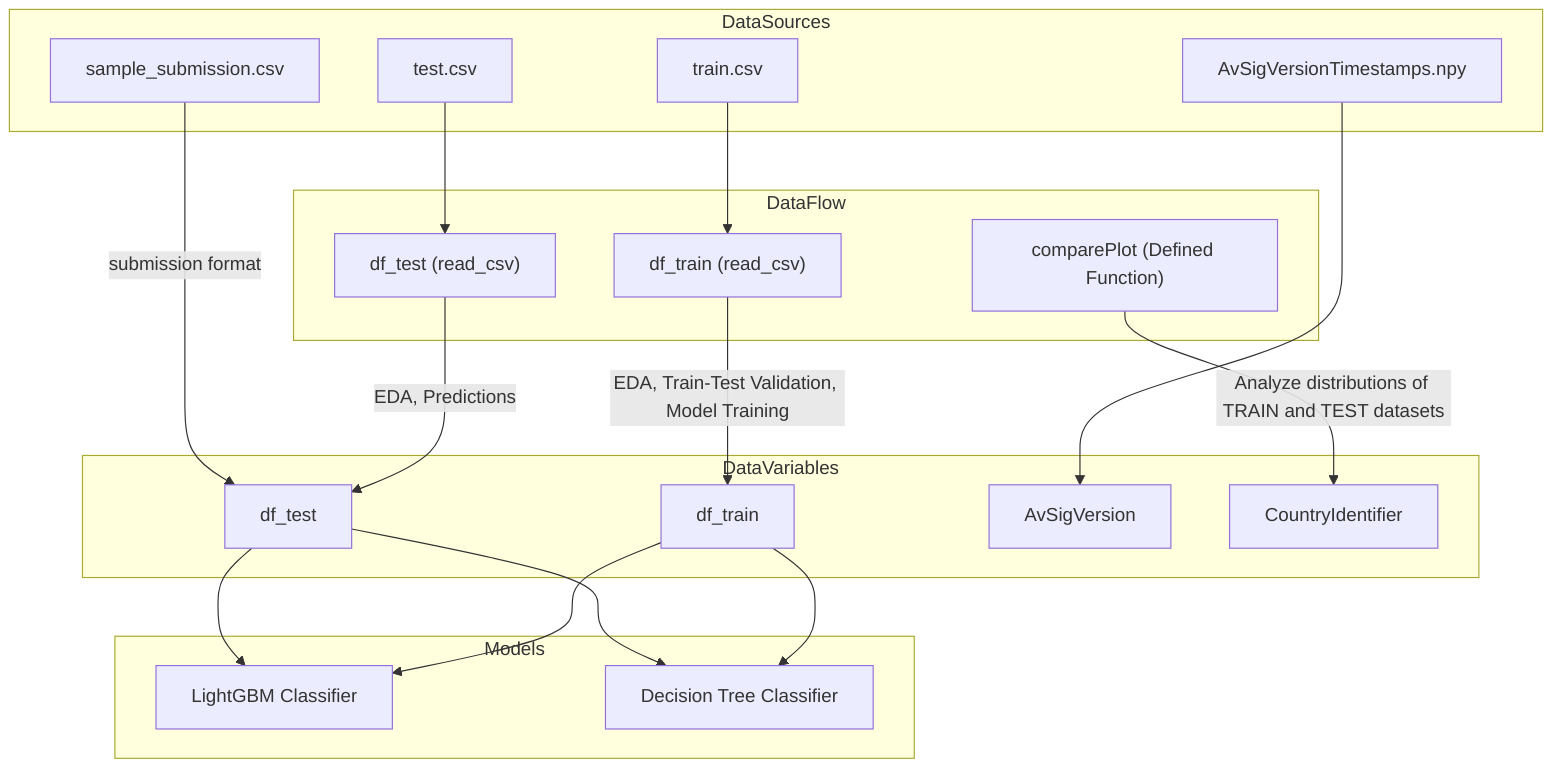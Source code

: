 flowchart TD
    subgraph DataSources
        A1["train.csv"]
        %% Training dataset containing features and target variable 'HasDetections'.
        A2["test.csv"]
        %% Test dataset for making predictions.
        A3["AvSigVersionTimestamps.npy"]
        %% Timestamping data for versions to use temporal features.
        A4["sample_submission.csv"]
        %% Sample submission file format for competition submission.
    end
    
    subgraph DataVariables
        B1["df_train"]
        %% DataFrame containing the training data with 82 categorical variables and target variable 'HasDetections'.
        B2["df_test"]
        %% DataFrame containing the test data, targeted for prediction.
        B3["AvSigVersion"]
        %% Version control feature in categorical form, important for time-based splitting.
        B4["CountryIdentifier"]
        %% Categorical feature used to demonstrate distribution comparisons between TRAIN and TEST.
    end

    subgraph DataFlow
        C1["df_train (read_csv)"] -->|"EDA, Train-Test Validation, Model Training"| B1
        C2["df_test (read_csv)"] -->|"EDA, Predictions"| B2
        C3["comparePlot (Defined Function)"] -->|"Analyze distributions of TRAIN and TEST datasets"| B4
    end
    
    subgraph Models
        D1["LightGBM Classifier"]
        %% All categorical features from train set after processing. 
        %% Target: HasDetections 
        %% Hyperparameters: n_estimators=3000, colsample_bytree=0.2, objective='binary', num_leaves=16, max_depth=-1, learning_rate=0.1
        D2["Decision Tree Classifier"]
        %% Combined features of TRAIN and TEST datasets. 
        %% Target: HasDetections 
        %% Hyperparameters: max_leaf_nodes=5
    end
    
    A1 --> C1
    A2 --> C2
    A3 --> B3
    A4 -->|"submission format"| B2
    B1 --> D1
    B2 --> D1
    B1 --> D2
    B2 --> D2